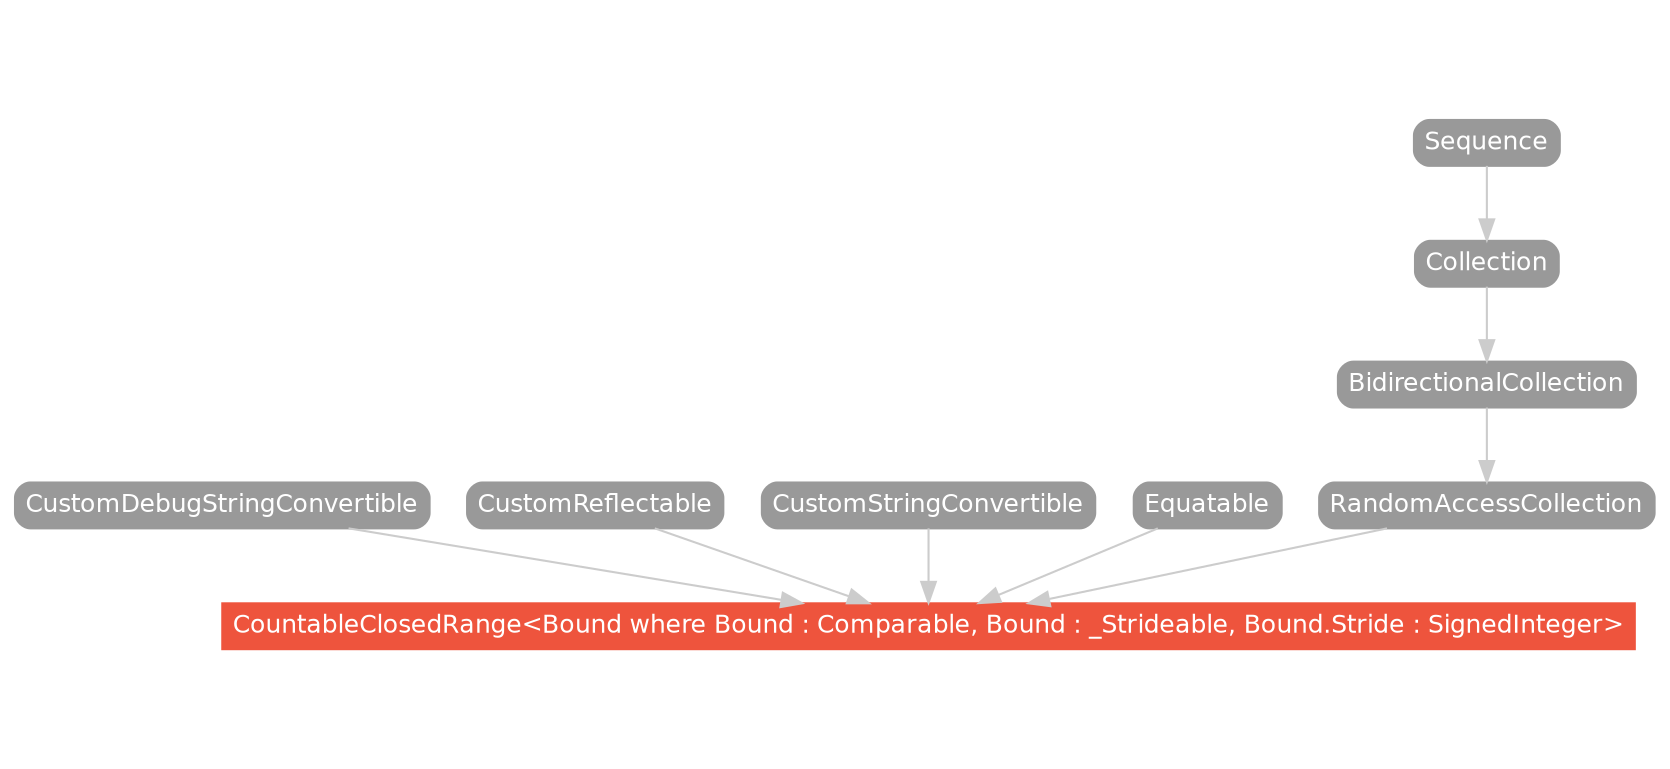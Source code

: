 strict digraph "CountableClosedRange<Bound where Bound : Comparable, Bound : _Strideable, Bound.Stride : SignedInteger> - Type Hierarchy - SwiftDoc.org" {
    pad="0.1,0.8"
    node [shape=box, style="filled,rounded", color="#999999", fillcolor="#999999", fontcolor=white, fontname=Helvetica, fontnames="Helvetica,sansserif", fontsize=12, margin="0.07,0.05", height="0.3"]
    edge [color="#cccccc"]
    "BidirectionalCollection" [URL="/protocol/BidirectionalCollection/hierarchy/"]
    "Collection" [URL="/protocol/Collection/hierarchy/"]
    "CountableClosedRange<Bound where Bound : Comparable, Bound : _Strideable, Bound.Stride : SignedInteger>" [URL="/type/CountableClosedRange/", style="filled", fillcolor="#ee543d", color="#ee543d"]
    "CustomDebugStringConvertible" [URL="/protocol/CustomDebugStringConvertible/hierarchy/"]
    "CustomReflectable" [URL="/protocol/CustomReflectable/hierarchy/"]
    "CustomStringConvertible" [URL="/protocol/CustomStringConvertible/hierarchy/"]
    "Equatable" [URL="/protocol/Equatable/hierarchy/"]
    "RandomAccessCollection" [URL="/protocol/RandomAccessCollection/hierarchy/"]
    "Sequence" [URL="/protocol/Sequence/hierarchy/"]    "RandomAccessCollection" -> "CountableClosedRange<Bound where Bound : Comparable, Bound : _Strideable, Bound.Stride : SignedInteger>"
    "CustomStringConvertible" -> "CountableClosedRange<Bound where Bound : Comparable, Bound : _Strideable, Bound.Stride : SignedInteger>"
    "CustomDebugStringConvertible" -> "CountableClosedRange<Bound where Bound : Comparable, Bound : _Strideable, Bound.Stride : SignedInteger>"
    "CustomReflectable" -> "CountableClosedRange<Bound where Bound : Comparable, Bound : _Strideable, Bound.Stride : SignedInteger>"
    "Equatable" -> "CountableClosedRange<Bound where Bound : Comparable, Bound : _Strideable, Bound.Stride : SignedInteger>"
    "BidirectionalCollection" -> "RandomAccessCollection"
    "Collection" -> "BidirectionalCollection"
    "Sequence" -> "Collection"
    subgraph Types {
        rank = max; "CountableClosedRange<Bound where Bound : Comparable, Bound : _Strideable, Bound.Stride : SignedInteger>";
    }
}